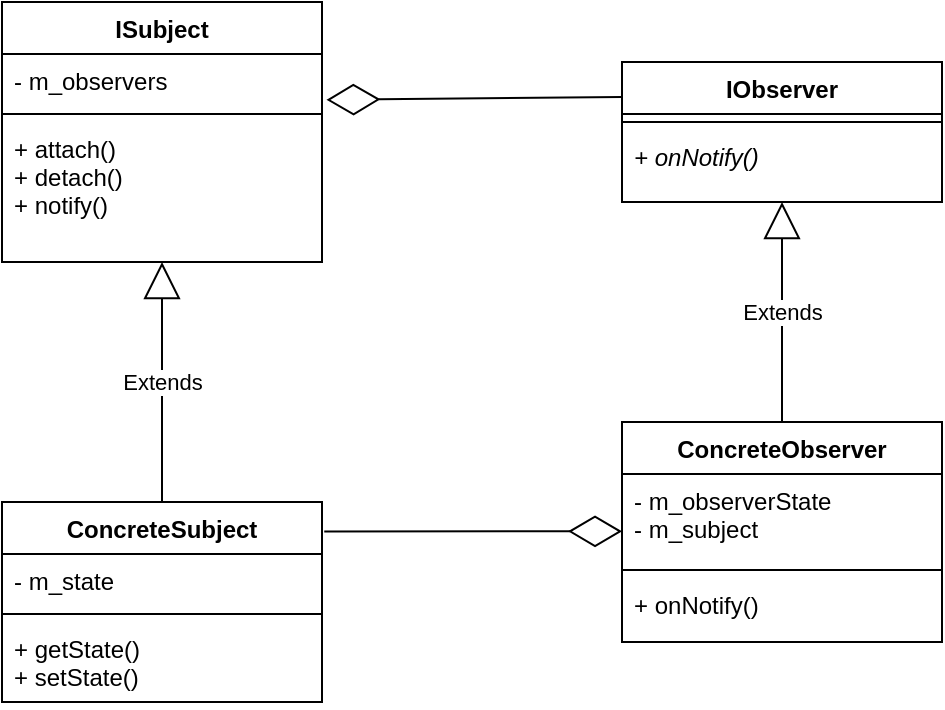 <mxfile version="20.3.0" type="device"><diagram id="C5RBs43oDa-KdzZeNtuy" name="Page-1"><mxGraphModel dx="1038" dy="649" grid="0" gridSize="10" guides="1" tooltips="1" connect="1" arrows="1" fold="1" page="1" pageScale="1" pageWidth="827" pageHeight="1169" math="0" shadow="0"><root><mxCell id="WIyWlLk6GJQsqaUBKTNV-0"/><mxCell id="WIyWlLk6GJQsqaUBKTNV-1" parent="WIyWlLk6GJQsqaUBKTNV-0"/><mxCell id="Nv8A4hLqSlmaWHGGyQhk-0" value="ISubject" style="swimlane;fontStyle=1;align=center;verticalAlign=top;childLayout=stackLayout;horizontal=1;startSize=26;horizontalStack=0;resizeParent=1;resizeParentMax=0;resizeLast=0;collapsible=1;marginBottom=0;" vertex="1" parent="WIyWlLk6GJQsqaUBKTNV-1"><mxGeometry x="90" y="210" width="160" height="130" as="geometry"/></mxCell><mxCell id="Nv8A4hLqSlmaWHGGyQhk-1" value="- m_observers" style="text;strokeColor=none;fillColor=none;align=left;verticalAlign=top;spacingLeft=4;spacingRight=4;overflow=hidden;rotatable=0;points=[[0,0.5],[1,0.5]];portConstraint=eastwest;" vertex="1" parent="Nv8A4hLqSlmaWHGGyQhk-0"><mxGeometry y="26" width="160" height="26" as="geometry"/></mxCell><mxCell id="Nv8A4hLqSlmaWHGGyQhk-2" value="" style="line;strokeWidth=1;fillColor=none;align=left;verticalAlign=middle;spacingTop=-1;spacingLeft=3;spacingRight=3;rotatable=0;labelPosition=right;points=[];portConstraint=eastwest;strokeColor=inherit;" vertex="1" parent="Nv8A4hLqSlmaWHGGyQhk-0"><mxGeometry y="52" width="160" height="8" as="geometry"/></mxCell><mxCell id="Nv8A4hLqSlmaWHGGyQhk-3" value="+ attach()&#10;+ detach()&#10;+ notify()" style="text;strokeColor=none;fillColor=none;align=left;verticalAlign=top;spacingLeft=4;spacingRight=4;overflow=hidden;rotatable=0;points=[[0,0.5],[1,0.5]];portConstraint=eastwest;" vertex="1" parent="Nv8A4hLqSlmaWHGGyQhk-0"><mxGeometry y="60" width="160" height="70" as="geometry"/></mxCell><mxCell id="Nv8A4hLqSlmaWHGGyQhk-4" value="IObserver" style="swimlane;fontStyle=1;align=center;verticalAlign=top;childLayout=stackLayout;horizontal=1;startSize=26;horizontalStack=0;resizeParent=1;resizeParentMax=0;resizeLast=0;collapsible=1;marginBottom=0;" vertex="1" parent="WIyWlLk6GJQsqaUBKTNV-1"><mxGeometry x="400" y="240" width="160" height="70" as="geometry"/></mxCell><mxCell id="Nv8A4hLqSlmaWHGGyQhk-6" value="" style="line;strokeWidth=1;fillColor=none;align=left;verticalAlign=middle;spacingTop=-1;spacingLeft=3;spacingRight=3;rotatable=0;labelPosition=right;points=[];portConstraint=eastwest;strokeColor=inherit;" vertex="1" parent="Nv8A4hLqSlmaWHGGyQhk-4"><mxGeometry y="26" width="160" height="8" as="geometry"/></mxCell><mxCell id="Nv8A4hLqSlmaWHGGyQhk-7" value="+ onNotify()" style="text;strokeColor=none;fillColor=none;align=left;verticalAlign=top;spacingLeft=4;spacingRight=4;overflow=hidden;rotatable=0;points=[[0,0.5],[1,0.5]];portConstraint=eastwest;fontStyle=2" vertex="1" parent="Nv8A4hLqSlmaWHGGyQhk-4"><mxGeometry y="34" width="160" height="36" as="geometry"/></mxCell><mxCell id="Nv8A4hLqSlmaWHGGyQhk-8" value="" style="endArrow=diamondThin;endFill=0;endSize=24;html=1;rounded=0;entryX=1.014;entryY=0.881;entryDx=0;entryDy=0;entryPerimeter=0;exitX=0;exitY=0.25;exitDx=0;exitDy=0;" edge="1" parent="WIyWlLk6GJQsqaUBKTNV-1" source="Nv8A4hLqSlmaWHGGyQhk-4" target="Nv8A4hLqSlmaWHGGyQhk-1"><mxGeometry width="160" relative="1" as="geometry"><mxPoint x="390" y="260" as="sourcePoint"/><mxPoint x="260" y="260" as="targetPoint"/></mxGeometry></mxCell><mxCell id="Nv8A4hLqSlmaWHGGyQhk-9" value="ConcreteSubject" style="swimlane;fontStyle=1;align=center;verticalAlign=top;childLayout=stackLayout;horizontal=1;startSize=26;horizontalStack=0;resizeParent=1;resizeParentMax=0;resizeLast=0;collapsible=1;marginBottom=0;" vertex="1" parent="WIyWlLk6GJQsqaUBKTNV-1"><mxGeometry x="90" y="460" width="160" height="100" as="geometry"/></mxCell><mxCell id="Nv8A4hLqSlmaWHGGyQhk-10" value="- m_state" style="text;strokeColor=none;fillColor=none;align=left;verticalAlign=top;spacingLeft=4;spacingRight=4;overflow=hidden;rotatable=0;points=[[0,0.5],[1,0.5]];portConstraint=eastwest;" vertex="1" parent="Nv8A4hLqSlmaWHGGyQhk-9"><mxGeometry y="26" width="160" height="26" as="geometry"/></mxCell><mxCell id="Nv8A4hLqSlmaWHGGyQhk-11" value="" style="line;strokeWidth=1;fillColor=none;align=left;verticalAlign=middle;spacingTop=-1;spacingLeft=3;spacingRight=3;rotatable=0;labelPosition=right;points=[];portConstraint=eastwest;strokeColor=inherit;" vertex="1" parent="Nv8A4hLqSlmaWHGGyQhk-9"><mxGeometry y="52" width="160" height="8" as="geometry"/></mxCell><mxCell id="Nv8A4hLqSlmaWHGGyQhk-12" value="+ getState()&#10;+ setState()" style="text;strokeColor=none;fillColor=none;align=left;verticalAlign=top;spacingLeft=4;spacingRight=4;overflow=hidden;rotatable=0;points=[[0,0.5],[1,0.5]];portConstraint=eastwest;" vertex="1" parent="Nv8A4hLqSlmaWHGGyQhk-9"><mxGeometry y="60" width="160" height="40" as="geometry"/></mxCell><mxCell id="Nv8A4hLqSlmaWHGGyQhk-13" value="Extends" style="endArrow=block;endSize=16;endFill=0;html=1;rounded=0;exitX=0.5;exitY=0;exitDx=0;exitDy=0;" edge="1" parent="WIyWlLk6GJQsqaUBKTNV-1" source="Nv8A4hLqSlmaWHGGyQhk-9" target="Nv8A4hLqSlmaWHGGyQhk-0"><mxGeometry width="160" relative="1" as="geometry"><mxPoint x="220" y="350" as="sourcePoint"/><mxPoint x="380" y="350" as="targetPoint"/></mxGeometry></mxCell><mxCell id="Nv8A4hLqSlmaWHGGyQhk-14" value="ConcreteObserver" style="swimlane;fontStyle=1;align=center;verticalAlign=top;childLayout=stackLayout;horizontal=1;startSize=26;horizontalStack=0;resizeParent=1;resizeParentMax=0;resizeLast=0;collapsible=1;marginBottom=0;" vertex="1" parent="WIyWlLk6GJQsqaUBKTNV-1"><mxGeometry x="400" y="420" width="160" height="110" as="geometry"/></mxCell><mxCell id="Nv8A4hLqSlmaWHGGyQhk-15" value="- m_observerState&#10;- m_subject" style="text;strokeColor=none;fillColor=none;align=left;verticalAlign=top;spacingLeft=4;spacingRight=4;overflow=hidden;rotatable=0;points=[[0,0.5],[1,0.5]];portConstraint=eastwest;" vertex="1" parent="Nv8A4hLqSlmaWHGGyQhk-14"><mxGeometry y="26" width="160" height="44" as="geometry"/></mxCell><mxCell id="Nv8A4hLqSlmaWHGGyQhk-16" value="" style="line;strokeWidth=1;fillColor=none;align=left;verticalAlign=middle;spacingTop=-1;spacingLeft=3;spacingRight=3;rotatable=0;labelPosition=right;points=[];portConstraint=eastwest;strokeColor=inherit;" vertex="1" parent="Nv8A4hLqSlmaWHGGyQhk-14"><mxGeometry y="70" width="160" height="8" as="geometry"/></mxCell><mxCell id="Nv8A4hLqSlmaWHGGyQhk-17" value="+ onNotify()" style="text;strokeColor=none;fillColor=none;align=left;verticalAlign=top;spacingLeft=4;spacingRight=4;overflow=hidden;rotatable=0;points=[[0,0.5],[1,0.5]];portConstraint=eastwest;" vertex="1" parent="Nv8A4hLqSlmaWHGGyQhk-14"><mxGeometry y="78" width="160" height="32" as="geometry"/></mxCell><mxCell id="Nv8A4hLqSlmaWHGGyQhk-18" value="Extends" style="endArrow=block;endSize=16;endFill=0;html=1;rounded=0;" edge="1" parent="WIyWlLk6GJQsqaUBKTNV-1" source="Nv8A4hLqSlmaWHGGyQhk-14" target="Nv8A4hLqSlmaWHGGyQhk-4"><mxGeometry width="160" relative="1" as="geometry"><mxPoint x="180" y="440" as="sourcePoint"/><mxPoint x="180" y="350" as="targetPoint"/></mxGeometry></mxCell><mxCell id="Nv8A4hLqSlmaWHGGyQhk-19" value="" style="endArrow=diamondThin;endFill=0;endSize=24;html=1;rounded=0;exitX=1.007;exitY=0.147;exitDx=0;exitDy=0;exitPerimeter=0;" edge="1" parent="WIyWlLk6GJQsqaUBKTNV-1" source="Nv8A4hLqSlmaWHGGyQhk-9"><mxGeometry width="160" relative="1" as="geometry"><mxPoint x="260" y="475" as="sourcePoint"/><mxPoint x="400" y="474.66" as="targetPoint"/></mxGeometry></mxCell></root></mxGraphModel></diagram></mxfile>